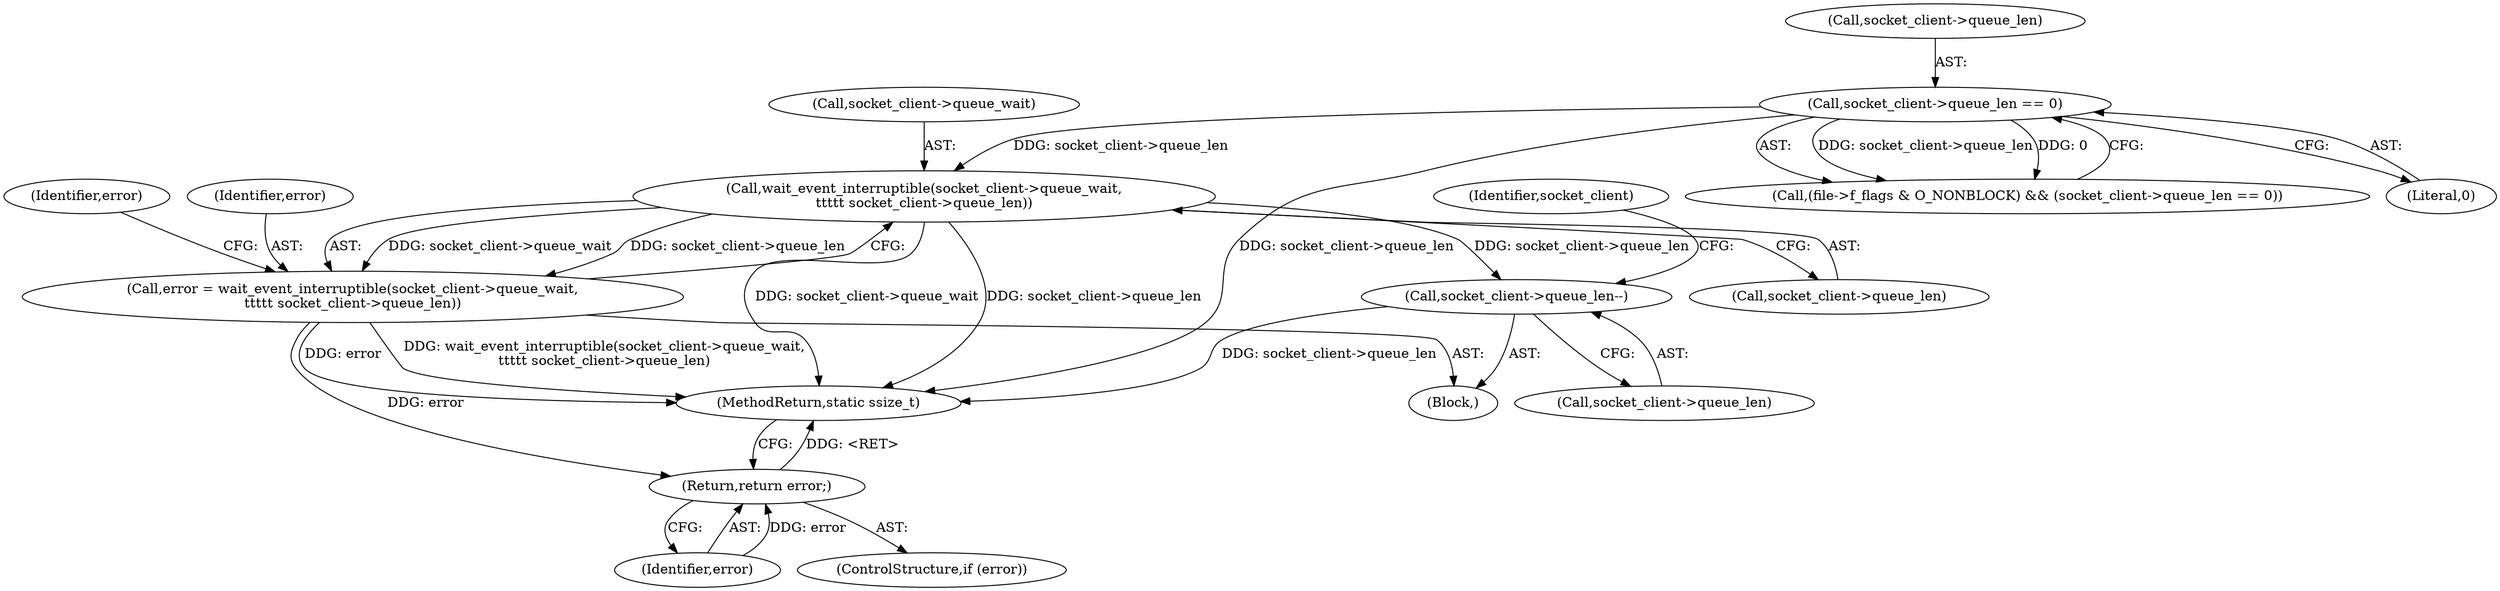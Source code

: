 digraph "0_linux_b5a1eeef04cc7859f34dec9b72ea1b28e4aba07c@pointer" {
"1000152" [label="(Call,wait_event_interruptible(socket_client->queue_wait,\n\t\t\t\t\t socket_client->queue_len))"];
"1000122" [label="(Call,socket_client->queue_len == 0)"];
"1000150" [label="(Call,error = wait_event_interruptible(socket_client->queue_wait,\n\t\t\t\t\t socket_client->queue_len))"];
"1000161" [label="(Return,return error;)"];
"1000173" [label="(Call,socket_client->queue_len--)"];
"1000150" [label="(Call,error = wait_event_interruptible(socket_client->queue_wait,\n\t\t\t\t\t socket_client->queue_len))"];
"1000173" [label="(Call,socket_client->queue_len--)"];
"1000116" [label="(Call,(file->f_flags & O_NONBLOCK) && (socket_client->queue_len == 0))"];
"1000162" [label="(Identifier,error)"];
"1000105" [label="(Block,)"];
"1000207" [label="(MethodReturn,static ssize_t)"];
"1000126" [label="(Literal,0)"];
"1000122" [label="(Call,socket_client->queue_len == 0)"];
"1000123" [label="(Call,socket_client->queue_len)"];
"1000180" [label="(Identifier,socket_client)"];
"1000152" [label="(Call,wait_event_interruptible(socket_client->queue_wait,\n\t\t\t\t\t socket_client->queue_len))"];
"1000160" [label="(Identifier,error)"];
"1000174" [label="(Call,socket_client->queue_len)"];
"1000159" [label="(ControlStructure,if (error))"];
"1000161" [label="(Return,return error;)"];
"1000156" [label="(Call,socket_client->queue_len)"];
"1000151" [label="(Identifier,error)"];
"1000153" [label="(Call,socket_client->queue_wait)"];
"1000152" -> "1000150"  [label="AST: "];
"1000152" -> "1000156"  [label="CFG: "];
"1000153" -> "1000152"  [label="AST: "];
"1000156" -> "1000152"  [label="AST: "];
"1000150" -> "1000152"  [label="CFG: "];
"1000152" -> "1000207"  [label="DDG: socket_client->queue_wait"];
"1000152" -> "1000207"  [label="DDG: socket_client->queue_len"];
"1000152" -> "1000150"  [label="DDG: socket_client->queue_wait"];
"1000152" -> "1000150"  [label="DDG: socket_client->queue_len"];
"1000122" -> "1000152"  [label="DDG: socket_client->queue_len"];
"1000152" -> "1000173"  [label="DDG: socket_client->queue_len"];
"1000122" -> "1000116"  [label="AST: "];
"1000122" -> "1000126"  [label="CFG: "];
"1000123" -> "1000122"  [label="AST: "];
"1000126" -> "1000122"  [label="AST: "];
"1000116" -> "1000122"  [label="CFG: "];
"1000122" -> "1000207"  [label="DDG: socket_client->queue_len"];
"1000122" -> "1000116"  [label="DDG: socket_client->queue_len"];
"1000122" -> "1000116"  [label="DDG: 0"];
"1000150" -> "1000105"  [label="AST: "];
"1000151" -> "1000150"  [label="AST: "];
"1000160" -> "1000150"  [label="CFG: "];
"1000150" -> "1000207"  [label="DDG: error"];
"1000150" -> "1000207"  [label="DDG: wait_event_interruptible(socket_client->queue_wait,\n\t\t\t\t\t socket_client->queue_len)"];
"1000150" -> "1000161"  [label="DDG: error"];
"1000161" -> "1000159"  [label="AST: "];
"1000161" -> "1000162"  [label="CFG: "];
"1000162" -> "1000161"  [label="AST: "];
"1000207" -> "1000161"  [label="CFG: "];
"1000161" -> "1000207"  [label="DDG: <RET>"];
"1000162" -> "1000161"  [label="DDG: error"];
"1000173" -> "1000105"  [label="AST: "];
"1000173" -> "1000174"  [label="CFG: "];
"1000174" -> "1000173"  [label="AST: "];
"1000180" -> "1000173"  [label="CFG: "];
"1000173" -> "1000207"  [label="DDG: socket_client->queue_len"];
}
